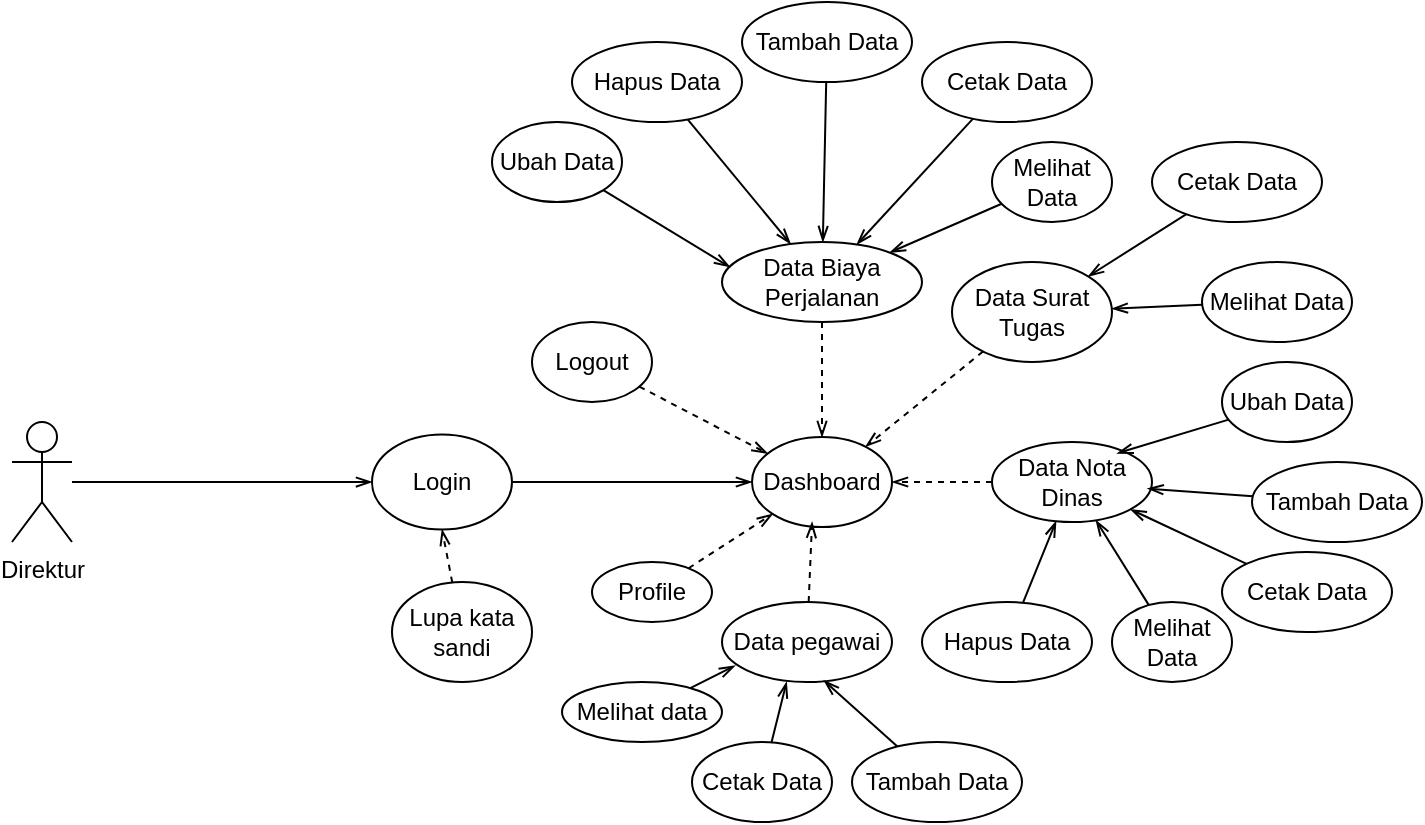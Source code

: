 <mxfile version="14.7.8" type="github">
  <diagram id="7KBXduqILSjG5q8MCGv4" name="Page-1">
    <mxGraphModel dx="2844" dy="1560" grid="1" gridSize="10" guides="1" tooltips="1" connect="1" arrows="1" fold="1" page="1" pageScale="1" pageWidth="850" pageHeight="1100" math="0" shadow="0">
      <root>
        <mxCell id="0" />
        <mxCell id="1" parent="0" />
        <mxCell id="9-0OQLkkKcLO5UEKQbR6-8" style="edgeStyle=orthogonalEdgeStyle;rounded=0;orthogonalLoop=1;jettySize=auto;html=1;endArrow=openThin;endFill=0;" edge="1" parent="1" source="9-0OQLkkKcLO5UEKQbR6-1" target="9-0OQLkkKcLO5UEKQbR6-7">
          <mxGeometry relative="1" as="geometry" />
        </mxCell>
        <mxCell id="9-0OQLkkKcLO5UEKQbR6-1" value="Direktur" style="shape=umlActor;verticalLabelPosition=bottom;verticalAlign=top;html=1;" vertex="1" parent="1">
          <mxGeometry x="40" y="309" width="30" height="60" as="geometry" />
        </mxCell>
        <mxCell id="9-0OQLkkKcLO5UEKQbR6-12" style="edgeStyle=none;rounded=0;orthogonalLoop=1;jettySize=auto;html=1;entryX=0;entryY=0.5;entryDx=0;entryDy=0;endArrow=openThin;endFill=0;" edge="1" parent="1" source="9-0OQLkkKcLO5UEKQbR6-7" target="9-0OQLkkKcLO5UEKQbR6-11">
          <mxGeometry relative="1" as="geometry" />
        </mxCell>
        <mxCell id="9-0OQLkkKcLO5UEKQbR6-7" value="Login" style="ellipse;whiteSpace=wrap;html=1;" vertex="1" parent="1">
          <mxGeometry x="220" y="315.25" width="70" height="47.5" as="geometry" />
        </mxCell>
        <mxCell id="9-0OQLkkKcLO5UEKQbR6-10" style="rounded=0;orthogonalLoop=1;jettySize=auto;html=1;entryX=0.5;entryY=1;entryDx=0;entryDy=0;dashed=1;endArrow=openThin;endFill=0;" edge="1" parent="1" source="9-0OQLkkKcLO5UEKQbR6-9" target="9-0OQLkkKcLO5UEKQbR6-7">
          <mxGeometry relative="1" as="geometry" />
        </mxCell>
        <mxCell id="9-0OQLkkKcLO5UEKQbR6-9" value="Lupa kata sandi" style="ellipse;whiteSpace=wrap;html=1;" vertex="1" parent="1">
          <mxGeometry x="230" y="389" width="70" height="50" as="geometry" />
        </mxCell>
        <mxCell id="9-0OQLkkKcLO5UEKQbR6-11" value="Dashboard" style="ellipse;whiteSpace=wrap;html=1;" vertex="1" parent="1">
          <mxGeometry x="410" y="316.5" width="70" height="45" as="geometry" />
        </mxCell>
        <mxCell id="9-0OQLkkKcLO5UEKQbR6-14" style="edgeStyle=none;rounded=0;orthogonalLoop=1;jettySize=auto;html=1;endArrow=openThin;endFill=0;dashed=1;" edge="1" parent="1" source="9-0OQLkkKcLO5UEKQbR6-13" target="9-0OQLkkKcLO5UEKQbR6-11">
          <mxGeometry relative="1" as="geometry" />
        </mxCell>
        <mxCell id="9-0OQLkkKcLO5UEKQbR6-13" value="Logout" style="ellipse;whiteSpace=wrap;html=1;" vertex="1" parent="1">
          <mxGeometry x="300" y="259" width="60" height="40" as="geometry" />
        </mxCell>
        <mxCell id="9-0OQLkkKcLO5UEKQbR6-16" style="edgeStyle=none;rounded=0;orthogonalLoop=1;jettySize=auto;html=1;dashed=1;endArrow=openThin;endFill=0;" edge="1" parent="1" source="9-0OQLkkKcLO5UEKQbR6-15" target="9-0OQLkkKcLO5UEKQbR6-11">
          <mxGeometry relative="1" as="geometry" />
        </mxCell>
        <mxCell id="9-0OQLkkKcLO5UEKQbR6-15" value="Profile" style="ellipse;whiteSpace=wrap;html=1;" vertex="1" parent="1">
          <mxGeometry x="330" y="379" width="60" height="30" as="geometry" />
        </mxCell>
        <mxCell id="9-0OQLkkKcLO5UEKQbR6-18" style="edgeStyle=none;rounded=0;orthogonalLoop=1;jettySize=auto;html=1;entryX=0.429;entryY=0.944;entryDx=0;entryDy=0;entryPerimeter=0;dashed=1;endArrow=openThin;endFill=0;" edge="1" parent="1" source="9-0OQLkkKcLO5UEKQbR6-17" target="9-0OQLkkKcLO5UEKQbR6-11">
          <mxGeometry relative="1" as="geometry" />
        </mxCell>
        <mxCell id="9-0OQLkkKcLO5UEKQbR6-17" value="Data pegawai" style="ellipse;whiteSpace=wrap;html=1;" vertex="1" parent="1">
          <mxGeometry x="395" y="399" width="85" height="40" as="geometry" />
        </mxCell>
        <mxCell id="9-0OQLkkKcLO5UEKQbR6-20" style="edgeStyle=none;rounded=0;orthogonalLoop=1;jettySize=auto;html=1;entryX=0.077;entryY=0.796;entryDx=0;entryDy=0;endArrow=openThin;endFill=0;entryPerimeter=0;" edge="1" parent="1" source="9-0OQLkkKcLO5UEKQbR6-19" target="9-0OQLkkKcLO5UEKQbR6-17">
          <mxGeometry relative="1" as="geometry" />
        </mxCell>
        <mxCell id="9-0OQLkkKcLO5UEKQbR6-19" value="Melihat data" style="ellipse;whiteSpace=wrap;html=1;" vertex="1" parent="1">
          <mxGeometry x="315" y="439" width="80" height="30" as="geometry" />
        </mxCell>
        <mxCell id="9-0OQLkkKcLO5UEKQbR6-22" style="edgeStyle=none;rounded=0;orthogonalLoop=1;jettySize=auto;html=1;entryX=1;entryY=0.5;entryDx=0;entryDy=0;endArrow=openThin;endFill=0;dashed=1;" edge="1" parent="1" source="9-0OQLkkKcLO5UEKQbR6-21" target="9-0OQLkkKcLO5UEKQbR6-11">
          <mxGeometry relative="1" as="geometry" />
        </mxCell>
        <mxCell id="9-0OQLkkKcLO5UEKQbR6-21" value="Data Nota Dinas" style="ellipse;whiteSpace=wrap;html=1;" vertex="1" parent="1">
          <mxGeometry x="530" y="319" width="80" height="40" as="geometry" />
        </mxCell>
        <mxCell id="9-0OQLkkKcLO5UEKQbR6-24" style="edgeStyle=none;rounded=0;orthogonalLoop=1;jettySize=auto;html=1;endArrow=openThin;endFill=0;dashed=1;" edge="1" parent="1" source="9-0OQLkkKcLO5UEKQbR6-23" target="9-0OQLkkKcLO5UEKQbR6-11">
          <mxGeometry relative="1" as="geometry" />
        </mxCell>
        <mxCell id="9-0OQLkkKcLO5UEKQbR6-23" value="Data Surat Tugas" style="ellipse;whiteSpace=wrap;html=1;" vertex="1" parent="1">
          <mxGeometry x="510" y="229" width="80" height="50" as="geometry" />
        </mxCell>
        <mxCell id="9-0OQLkkKcLO5UEKQbR6-26" style="edgeStyle=none;rounded=0;orthogonalLoop=1;jettySize=auto;html=1;dashed=1;endArrow=openThin;endFill=0;" edge="1" parent="1" source="9-0OQLkkKcLO5UEKQbR6-25" target="9-0OQLkkKcLO5UEKQbR6-11">
          <mxGeometry relative="1" as="geometry" />
        </mxCell>
        <mxCell id="9-0OQLkkKcLO5UEKQbR6-25" value="Data Biaya Perjalanan" style="ellipse;whiteSpace=wrap;html=1;" vertex="1" parent="1">
          <mxGeometry x="395" y="219" width="100" height="40" as="geometry" />
        </mxCell>
        <mxCell id="9-0OQLkkKcLO5UEKQbR6-28" style="edgeStyle=none;rounded=0;orthogonalLoop=1;jettySize=auto;html=1;endArrow=openThin;endFill=0;entryX=0.04;entryY=0.314;entryDx=0;entryDy=0;entryPerimeter=0;" edge="1" parent="1" source="9-0OQLkkKcLO5UEKQbR6-27" target="9-0OQLkkKcLO5UEKQbR6-25">
          <mxGeometry relative="1" as="geometry">
            <mxPoint x="380" y="229" as="targetPoint" />
          </mxGeometry>
        </mxCell>
        <mxCell id="9-0OQLkkKcLO5UEKQbR6-27" value="Ubah Data" style="ellipse;whiteSpace=wrap;html=1;" vertex="1" parent="1">
          <mxGeometry x="280" y="159" width="65" height="40" as="geometry" />
        </mxCell>
        <mxCell id="9-0OQLkkKcLO5UEKQbR6-30" style="edgeStyle=none;rounded=0;orthogonalLoop=1;jettySize=auto;html=1;endArrow=openThin;endFill=0;" edge="1" parent="1" source="9-0OQLkkKcLO5UEKQbR6-29" target="9-0OQLkkKcLO5UEKQbR6-25">
          <mxGeometry relative="1" as="geometry" />
        </mxCell>
        <mxCell id="9-0OQLkkKcLO5UEKQbR6-29" value="Hapus Data" style="ellipse;whiteSpace=wrap;html=1;" vertex="1" parent="1">
          <mxGeometry x="320" y="119" width="85" height="40" as="geometry" />
        </mxCell>
        <mxCell id="9-0OQLkkKcLO5UEKQbR6-32" style="edgeStyle=none;rounded=0;orthogonalLoop=1;jettySize=auto;html=1;endArrow=openThin;endFill=0;" edge="1" parent="1" source="9-0OQLkkKcLO5UEKQbR6-31" target="9-0OQLkkKcLO5UEKQbR6-25">
          <mxGeometry relative="1" as="geometry" />
        </mxCell>
        <mxCell id="9-0OQLkkKcLO5UEKQbR6-31" value="Tambah Data" style="ellipse;whiteSpace=wrap;html=1;" vertex="1" parent="1">
          <mxGeometry x="405" y="99" width="85" height="40" as="geometry" />
        </mxCell>
        <mxCell id="9-0OQLkkKcLO5UEKQbR6-34" style="edgeStyle=none;rounded=0;orthogonalLoop=1;jettySize=auto;html=1;endArrow=openThin;endFill=0;" edge="1" parent="1" source="9-0OQLkkKcLO5UEKQbR6-33" target="9-0OQLkkKcLO5UEKQbR6-25">
          <mxGeometry relative="1" as="geometry" />
        </mxCell>
        <mxCell id="9-0OQLkkKcLO5UEKQbR6-33" value="Cetak Data" style="ellipse;whiteSpace=wrap;html=1;" vertex="1" parent="1">
          <mxGeometry x="495" y="119" width="85" height="40" as="geometry" />
        </mxCell>
        <mxCell id="9-0OQLkkKcLO5UEKQbR6-36" style="edgeStyle=none;rounded=0;orthogonalLoop=1;jettySize=auto;html=1;endArrow=openThin;endFill=0;" edge="1" parent="1" source="9-0OQLkkKcLO5UEKQbR6-35" target="9-0OQLkkKcLO5UEKQbR6-25">
          <mxGeometry relative="1" as="geometry" />
        </mxCell>
        <mxCell id="9-0OQLkkKcLO5UEKQbR6-35" value="Melihat Data" style="ellipse;whiteSpace=wrap;html=1;" vertex="1" parent="1">
          <mxGeometry x="530" y="169" width="60" height="40" as="geometry" />
        </mxCell>
        <mxCell id="9-0OQLkkKcLO5UEKQbR6-38" style="edgeStyle=none;rounded=0;orthogonalLoop=1;jettySize=auto;html=1;endArrow=openThin;endFill=0;" edge="1" parent="1" source="9-0OQLkkKcLO5UEKQbR6-37" target="9-0OQLkkKcLO5UEKQbR6-23">
          <mxGeometry relative="1" as="geometry" />
        </mxCell>
        <mxCell id="9-0OQLkkKcLO5UEKQbR6-37" value="Cetak Data" style="ellipse;whiteSpace=wrap;html=1;" vertex="1" parent="1">
          <mxGeometry x="610" y="169" width="85" height="40" as="geometry" />
        </mxCell>
        <mxCell id="9-0OQLkkKcLO5UEKQbR6-40" style="edgeStyle=none;rounded=0;orthogonalLoop=1;jettySize=auto;html=1;endArrow=openThin;endFill=0;" edge="1" parent="1" source="9-0OQLkkKcLO5UEKQbR6-39" target="9-0OQLkkKcLO5UEKQbR6-23">
          <mxGeometry relative="1" as="geometry" />
        </mxCell>
        <mxCell id="9-0OQLkkKcLO5UEKQbR6-39" value="Melihat Data" style="ellipse;whiteSpace=wrap;html=1;" vertex="1" parent="1">
          <mxGeometry x="635" y="229" width="75" height="40" as="geometry" />
        </mxCell>
        <mxCell id="9-0OQLkkKcLO5UEKQbR6-46" style="edgeStyle=none;rounded=0;orthogonalLoop=1;jettySize=auto;html=1;entryX=0.782;entryY=0.142;entryDx=0;entryDy=0;entryPerimeter=0;endArrow=openThin;endFill=0;" edge="1" parent="1" source="9-0OQLkkKcLO5UEKQbR6-41" target="9-0OQLkkKcLO5UEKQbR6-21">
          <mxGeometry relative="1" as="geometry" />
        </mxCell>
        <mxCell id="9-0OQLkkKcLO5UEKQbR6-41" value="Ubah Data" style="ellipse;whiteSpace=wrap;html=1;" vertex="1" parent="1">
          <mxGeometry x="645" y="279" width="65" height="40" as="geometry" />
        </mxCell>
        <mxCell id="9-0OQLkkKcLO5UEKQbR6-47" style="edgeStyle=none;rounded=0;orthogonalLoop=1;jettySize=auto;html=1;endArrow=openThin;endFill=0;" edge="1" parent="1" source="9-0OQLkkKcLO5UEKQbR6-42" target="9-0OQLkkKcLO5UEKQbR6-21">
          <mxGeometry relative="1" as="geometry" />
        </mxCell>
        <mxCell id="9-0OQLkkKcLO5UEKQbR6-42" value="Hapus Data" style="ellipse;whiteSpace=wrap;html=1;" vertex="1" parent="1">
          <mxGeometry x="495" y="399" width="85" height="40" as="geometry" />
        </mxCell>
        <mxCell id="9-0OQLkkKcLO5UEKQbR6-50" style="edgeStyle=none;rounded=0;orthogonalLoop=1;jettySize=auto;html=1;entryX=0.972;entryY=0.582;entryDx=0;entryDy=0;entryPerimeter=0;endArrow=openThin;endFill=0;" edge="1" parent="1" source="9-0OQLkkKcLO5UEKQbR6-43" target="9-0OQLkkKcLO5UEKQbR6-21">
          <mxGeometry relative="1" as="geometry" />
        </mxCell>
        <mxCell id="9-0OQLkkKcLO5UEKQbR6-43" value="Tambah Data" style="ellipse;whiteSpace=wrap;html=1;" vertex="1" parent="1">
          <mxGeometry x="660" y="329" width="85" height="40" as="geometry" />
        </mxCell>
        <mxCell id="9-0OQLkkKcLO5UEKQbR6-49" style="edgeStyle=none;rounded=0;orthogonalLoop=1;jettySize=auto;html=1;endArrow=openThin;endFill=0;" edge="1" parent="1" source="9-0OQLkkKcLO5UEKQbR6-44" target="9-0OQLkkKcLO5UEKQbR6-21">
          <mxGeometry relative="1" as="geometry" />
        </mxCell>
        <mxCell id="9-0OQLkkKcLO5UEKQbR6-44" value="Cetak Data" style="ellipse;whiteSpace=wrap;html=1;" vertex="1" parent="1">
          <mxGeometry x="645" y="374" width="85" height="40" as="geometry" />
        </mxCell>
        <mxCell id="9-0OQLkkKcLO5UEKQbR6-48" style="edgeStyle=none;rounded=0;orthogonalLoop=1;jettySize=auto;html=1;endArrow=openThin;endFill=0;" edge="1" parent="1" source="9-0OQLkkKcLO5UEKQbR6-45" target="9-0OQLkkKcLO5UEKQbR6-21">
          <mxGeometry relative="1" as="geometry" />
        </mxCell>
        <mxCell id="9-0OQLkkKcLO5UEKQbR6-45" value="Melihat Data" style="ellipse;whiteSpace=wrap;html=1;" vertex="1" parent="1">
          <mxGeometry x="590" y="399" width="60" height="40" as="geometry" />
        </mxCell>
        <mxCell id="9-0OQLkkKcLO5UEKQbR6-52" style="edgeStyle=none;rounded=0;orthogonalLoop=1;jettySize=auto;html=1;entryX=0.38;entryY=0.999;entryDx=0;entryDy=0;entryPerimeter=0;endArrow=openThin;endFill=0;" edge="1" parent="1" source="9-0OQLkkKcLO5UEKQbR6-51" target="9-0OQLkkKcLO5UEKQbR6-17">
          <mxGeometry relative="1" as="geometry" />
        </mxCell>
        <mxCell id="9-0OQLkkKcLO5UEKQbR6-51" value="Cetak Data" style="ellipse;whiteSpace=wrap;html=1;" vertex="1" parent="1">
          <mxGeometry x="380" y="469" width="70" height="40" as="geometry" />
        </mxCell>
        <mxCell id="9-0OQLkkKcLO5UEKQbR6-54" style="edgeStyle=none;rounded=0;orthogonalLoop=1;jettySize=auto;html=1;entryX=0.599;entryY=0.981;entryDx=0;entryDy=0;entryPerimeter=0;endArrow=openThin;endFill=0;" edge="1" parent="1" source="9-0OQLkkKcLO5UEKQbR6-53" target="9-0OQLkkKcLO5UEKQbR6-17">
          <mxGeometry relative="1" as="geometry" />
        </mxCell>
        <mxCell id="9-0OQLkkKcLO5UEKQbR6-53" value="Tambah Data" style="ellipse;whiteSpace=wrap;html=1;" vertex="1" parent="1">
          <mxGeometry x="460" y="469" width="85" height="40" as="geometry" />
        </mxCell>
      </root>
    </mxGraphModel>
  </diagram>
</mxfile>
